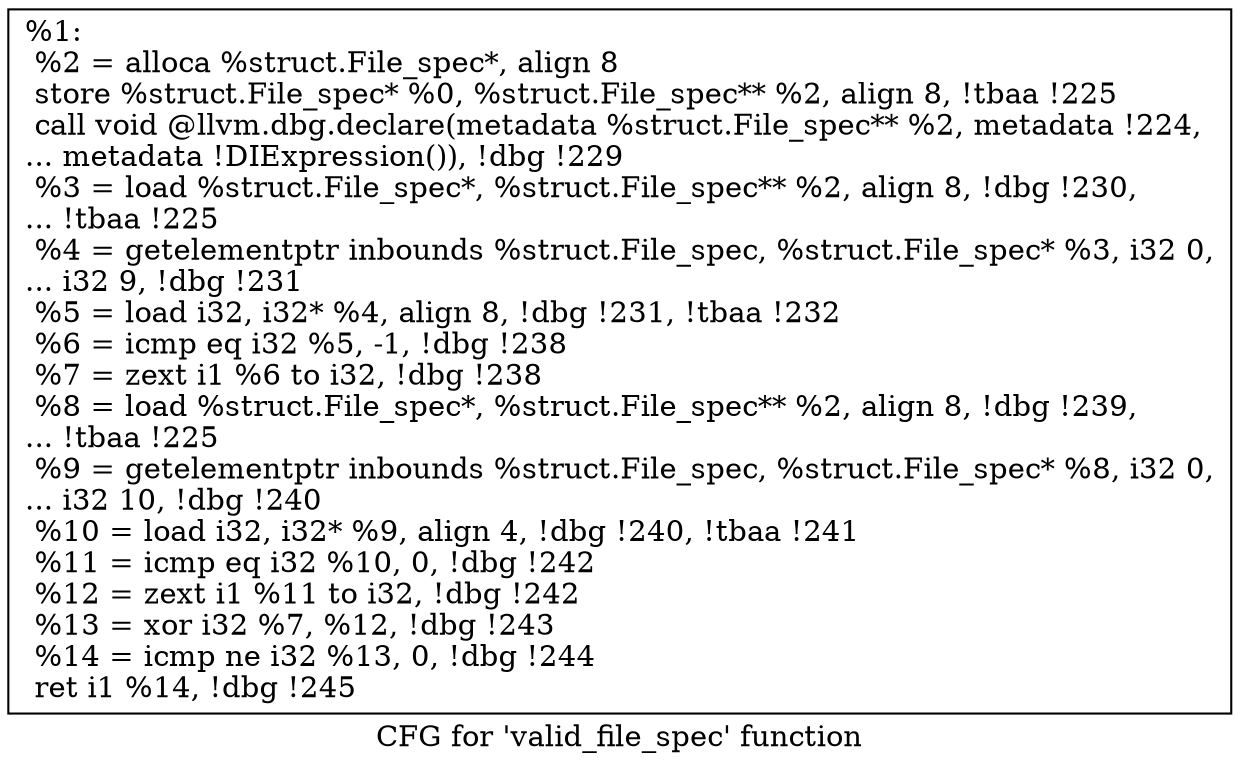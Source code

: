 digraph "CFG for 'valid_file_spec' function" {
	label="CFG for 'valid_file_spec' function";

	Node0x14c3b10 [shape=record,label="{%1:\l  %2 = alloca %struct.File_spec*, align 8\l  store %struct.File_spec* %0, %struct.File_spec** %2, align 8, !tbaa !225\l  call void @llvm.dbg.declare(metadata %struct.File_spec** %2, metadata !224,\l... metadata !DIExpression()), !dbg !229\l  %3 = load %struct.File_spec*, %struct.File_spec** %2, align 8, !dbg !230,\l... !tbaa !225\l  %4 = getelementptr inbounds %struct.File_spec, %struct.File_spec* %3, i32 0,\l... i32 9, !dbg !231\l  %5 = load i32, i32* %4, align 8, !dbg !231, !tbaa !232\l  %6 = icmp eq i32 %5, -1, !dbg !238\l  %7 = zext i1 %6 to i32, !dbg !238\l  %8 = load %struct.File_spec*, %struct.File_spec** %2, align 8, !dbg !239,\l... !tbaa !225\l  %9 = getelementptr inbounds %struct.File_spec, %struct.File_spec* %8, i32 0,\l... i32 10, !dbg !240\l  %10 = load i32, i32* %9, align 4, !dbg !240, !tbaa !241\l  %11 = icmp eq i32 %10, 0, !dbg !242\l  %12 = zext i1 %11 to i32, !dbg !242\l  %13 = xor i32 %7, %12, !dbg !243\l  %14 = icmp ne i32 %13, 0, !dbg !244\l  ret i1 %14, !dbg !245\l}"];
}
